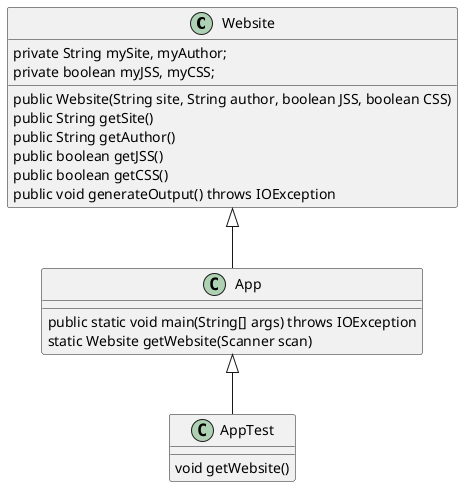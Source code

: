 @startuml
Website <|-- App
App <|-- AppTest

Website : private String mySite, myAuthor;
Website : private boolean myJSS, myCSS;
Website : public Website(String site, String author, boolean JSS, boolean CSS)
Website : public String getSite()
Website : public String getAuthor()
Website : public boolean getJSS()
Website : public boolean getCSS()
Website : public void generateOutput() throws IOException
App : public static void main(String[] args) throws IOException
App : static Website getWebsite(Scanner scan)
AppTest : void getWebsite()
@enduml